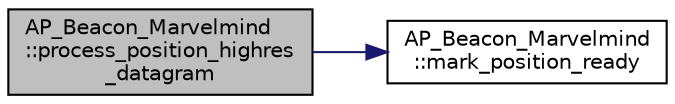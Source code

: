 digraph "AP_Beacon_Marvelmind::process_position_highres_datagram"
{
 // INTERACTIVE_SVG=YES
  edge [fontname="Helvetica",fontsize="10",labelfontname="Helvetica",labelfontsize="10"];
  node [fontname="Helvetica",fontsize="10",shape=record];
  rankdir="LR";
  Node1 [label="AP_Beacon_Marvelmind\l::process_position_highres\l_datagram",height=0.2,width=0.4,color="black", fillcolor="grey75", style="filled", fontcolor="black"];
  Node1 -> Node2 [color="midnightblue",fontsize="10",style="solid",fontname="Helvetica"];
  Node2 [label="AP_Beacon_Marvelmind\l::mark_position_ready",height=0.2,width=0.4,color="black", fillcolor="white", style="filled",URL="$classAP__Beacon__Marvelmind.html#abd006f2ce2889f4e99a15a571288eccb"];
}
